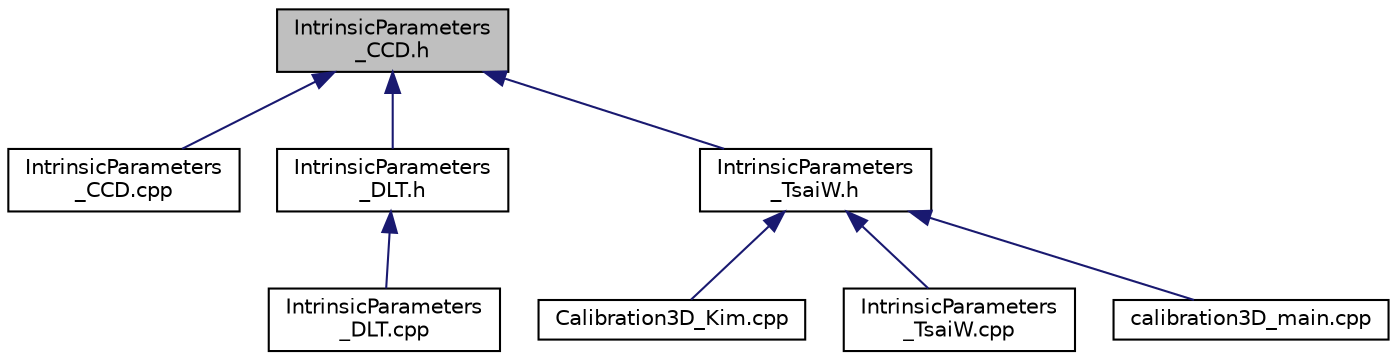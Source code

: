 digraph "IntrinsicParameters_CCD.h"
{
  edge [fontname="Helvetica",fontsize="10",labelfontname="Helvetica",labelfontsize="10"];
  node [fontname="Helvetica",fontsize="10",shape=record];
  Node1 [label="IntrinsicParameters\l_CCD.h",height=0.2,width=0.4,color="black", fillcolor="grey75", style="filled", fontcolor="black"];
  Node1 -> Node2 [dir="back",color="midnightblue",fontsize="10",style="solid",fontname="Helvetica"];
  Node2 [label="IntrinsicParameters\l_CCD.cpp",height=0.2,width=0.4,color="black", fillcolor="white", style="filled",URL="$IntrinsicParameters__CCD_8cpp.html"];
  Node1 -> Node3 [dir="back",color="midnightblue",fontsize="10",style="solid",fontname="Helvetica"];
  Node3 [label="IntrinsicParameters\l_DLT.h",height=0.2,width=0.4,color="black", fillcolor="white", style="filled",URL="$IntrinsicParameters__DLT_8h.html"];
  Node3 -> Node4 [dir="back",color="midnightblue",fontsize="10",style="solid",fontname="Helvetica"];
  Node4 [label="IntrinsicParameters\l_DLT.cpp",height=0.2,width=0.4,color="black", fillcolor="white", style="filled",URL="$IntrinsicParameters__DLT_8cpp.html"];
  Node1 -> Node5 [dir="back",color="midnightblue",fontsize="10",style="solid",fontname="Helvetica"];
  Node5 [label="IntrinsicParameters\l_TsaiW.h",height=0.2,width=0.4,color="black", fillcolor="white", style="filled",URL="$IntrinsicParameters__TsaiW_8h.html"];
  Node5 -> Node6 [dir="back",color="midnightblue",fontsize="10",style="solid",fontname="Helvetica"];
  Node6 [label="Calibration3D_Kim.cpp",height=0.2,width=0.4,color="black", fillcolor="white", style="filled",URL="$Calibration3D__Kim_8cpp.html"];
  Node5 -> Node7 [dir="back",color="midnightblue",fontsize="10",style="solid",fontname="Helvetica"];
  Node7 [label="IntrinsicParameters\l_TsaiW.cpp",height=0.2,width=0.4,color="black", fillcolor="white", style="filled",URL="$IntrinsicParameters__TsaiW_8cpp.html"];
  Node5 -> Node8 [dir="back",color="midnightblue",fontsize="10",style="solid",fontname="Helvetica"];
  Node8 [label="calibration3D_main.cpp",height=0.2,width=0.4,color="black", fillcolor="white", style="filled",URL="$calibration3D__main_8cpp.html"];
}
